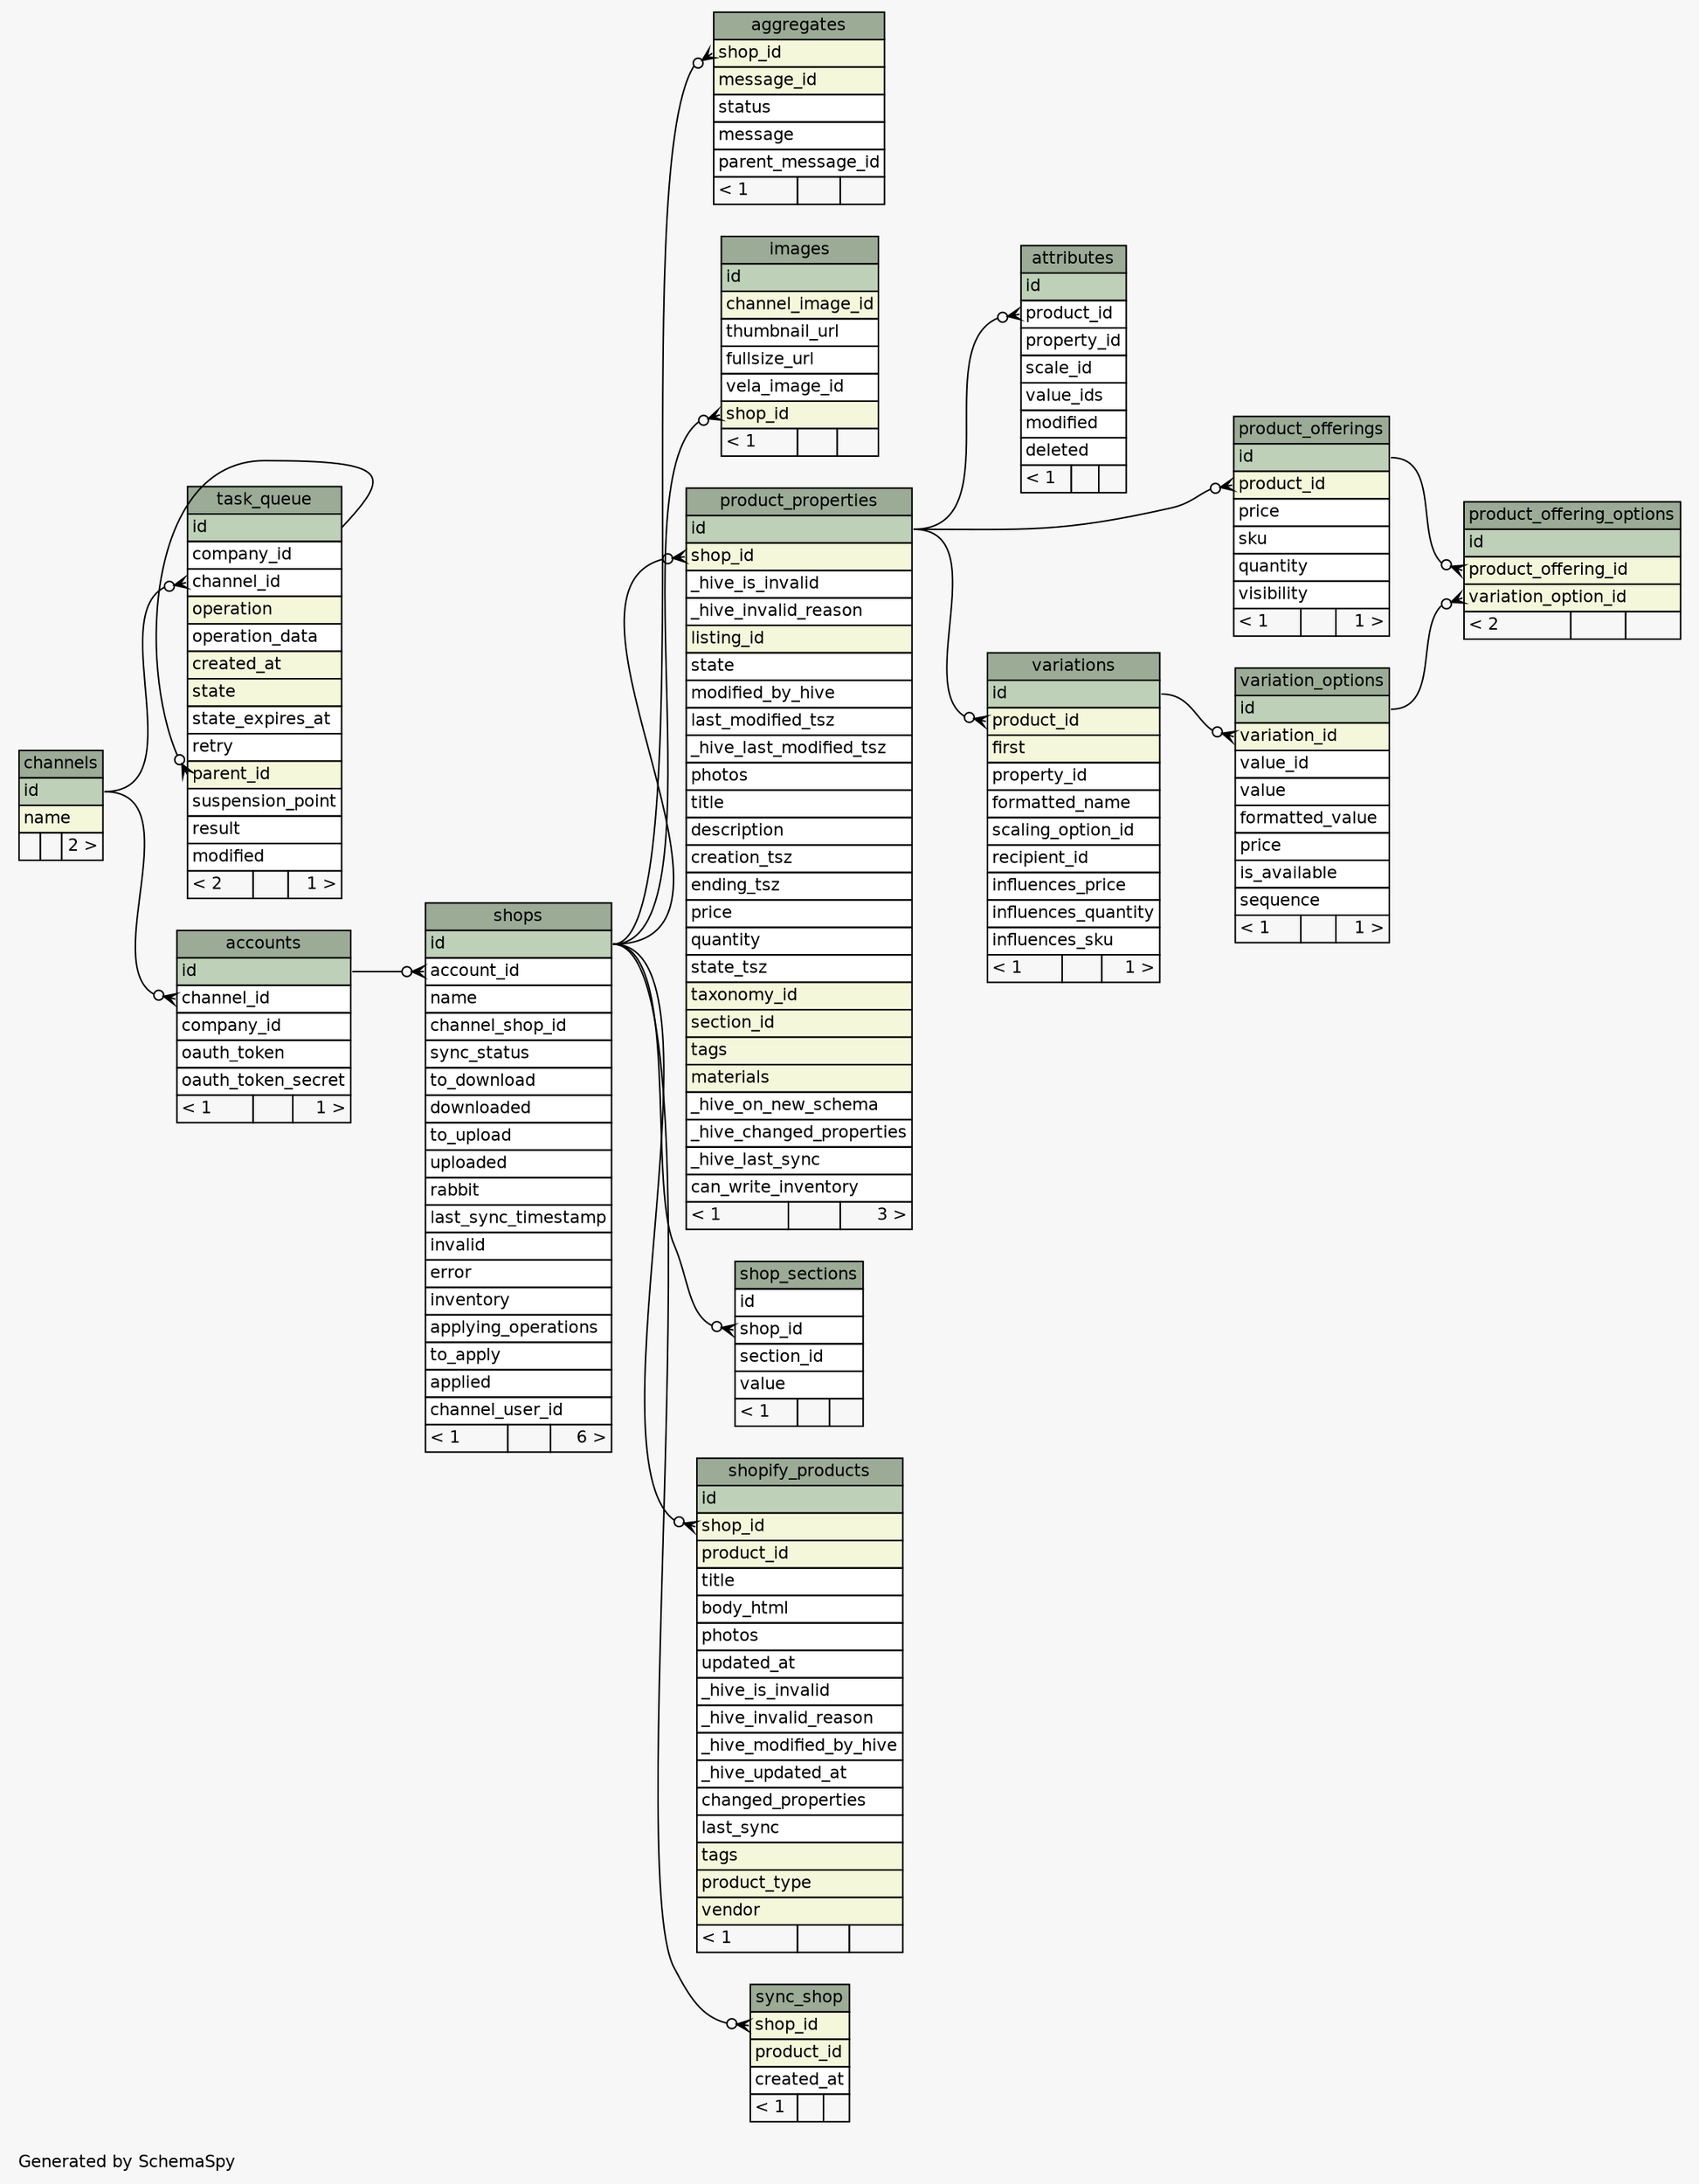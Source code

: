 // dot 2.40.1 on Linux 4.12.12-gentoo
// SchemaSpy rev 590
digraph "largeRelationshipsDiagram" {
  graph [
    rankdir="RL"
    bgcolor="#f7f7f7"
    label="\nGenerated by SchemaSpy"
    labeljust="l"
    nodesep="0.18"
    ranksep="0.46"
    fontname="Helvetica"
    fontsize="11"
  ];
  node [
    fontname="Helvetica"
    fontsize="11"
    shape="plaintext"
  ];
  edge [
    arrowsize="0.8"
  ];
  "accounts" [
    label=<
    <TABLE BORDER="0" CELLBORDER="1" CELLSPACING="0" BGCOLOR="#ffffff">
      <TR><TD COLSPAN="3" BGCOLOR="#9bab96" ALIGN="CENTER">accounts</TD></TR>
      <TR><TD PORT="id" COLSPAN="3" BGCOLOR="#bed1b8" ALIGN="LEFT">id</TD></TR>
      <TR><TD PORT="channel_id" COLSPAN="3" ALIGN="LEFT">channel_id</TD></TR>
      <TR><TD PORT="company_id" COLSPAN="3" ALIGN="LEFT">company_id</TD></TR>
      <TR><TD PORT="oauth_token" COLSPAN="3" ALIGN="LEFT">oauth_token</TD></TR>
      <TR><TD PORT="oauth_token_secret" COLSPAN="3" ALIGN="LEFT">oauth_token_secret</TD></TR>
      <TR><TD ALIGN="LEFT" BGCOLOR="#f7f7f7">&lt; 1</TD><TD ALIGN="RIGHT" BGCOLOR="#f7f7f7">  </TD><TD ALIGN="RIGHT" BGCOLOR="#f7f7f7">1 &gt;</TD></TR>
    </TABLE>>
    URL="tables/accounts.html"
    tooltip="accounts"
  ];
  "aggregates" [
    label=<
    <TABLE BORDER="0" CELLBORDER="1" CELLSPACING="0" BGCOLOR="#ffffff">
      <TR><TD COLSPAN="3" BGCOLOR="#9bab96" ALIGN="CENTER">aggregates</TD></TR>
      <TR><TD PORT="shop_id" COLSPAN="3" BGCOLOR="#f4f7da" ALIGN="LEFT">shop_id</TD></TR>
      <TR><TD PORT="message_id" COLSPAN="3" BGCOLOR="#f4f7da" ALIGN="LEFT">message_id</TD></TR>
      <TR><TD PORT="status" COLSPAN="3" ALIGN="LEFT">status</TD></TR>
      <TR><TD PORT="message" COLSPAN="3" ALIGN="LEFT">message</TD></TR>
      <TR><TD PORT="parent_message_id" COLSPAN="3" ALIGN="LEFT">parent_message_id</TD></TR>
      <TR><TD ALIGN="LEFT" BGCOLOR="#f7f7f7">&lt; 1</TD><TD ALIGN="RIGHT" BGCOLOR="#f7f7f7">  </TD><TD ALIGN="RIGHT" BGCOLOR="#f7f7f7">  </TD></TR>
    </TABLE>>
    URL="tables/aggregates.html"
    tooltip="aggregates"
  ];
  "attributes" [
    label=<
    <TABLE BORDER="0" CELLBORDER="1" CELLSPACING="0" BGCOLOR="#ffffff">
      <TR><TD COLSPAN="3" BGCOLOR="#9bab96" ALIGN="CENTER">attributes</TD></TR>
      <TR><TD PORT="id" COLSPAN="3" BGCOLOR="#bed1b8" ALIGN="LEFT">id</TD></TR>
      <TR><TD PORT="product_id" COLSPAN="3" ALIGN="LEFT">product_id</TD></TR>
      <TR><TD PORT="property_id" COLSPAN="3" ALIGN="LEFT">property_id</TD></TR>
      <TR><TD PORT="scale_id" COLSPAN="3" ALIGN="LEFT">scale_id</TD></TR>
      <TR><TD PORT="value_ids" COLSPAN="3" ALIGN="LEFT">value_ids</TD></TR>
      <TR><TD PORT="modified" COLSPAN="3" ALIGN="LEFT">modified</TD></TR>
      <TR><TD PORT="deleted" COLSPAN="3" ALIGN="LEFT">deleted</TD></TR>
      <TR><TD ALIGN="LEFT" BGCOLOR="#f7f7f7">&lt; 1</TD><TD ALIGN="RIGHT" BGCOLOR="#f7f7f7">  </TD><TD ALIGN="RIGHT" BGCOLOR="#f7f7f7">  </TD></TR>
    </TABLE>>
    URL="tables/attributes.html"
    tooltip="attributes"
  ];
  "channels" [
    label=<
    <TABLE BORDER="0" CELLBORDER="1" CELLSPACING="0" BGCOLOR="#ffffff">
      <TR><TD COLSPAN="3" BGCOLOR="#9bab96" ALIGN="CENTER">channels</TD></TR>
      <TR><TD PORT="id" COLSPAN="3" BGCOLOR="#bed1b8" ALIGN="LEFT">id</TD></TR>
      <TR><TD PORT="name" COLSPAN="3" BGCOLOR="#f4f7da" ALIGN="LEFT">name</TD></TR>
      <TR><TD ALIGN="LEFT" BGCOLOR="#f7f7f7">  </TD><TD ALIGN="RIGHT" BGCOLOR="#f7f7f7">  </TD><TD ALIGN="RIGHT" BGCOLOR="#f7f7f7">2 &gt;</TD></TR>
    </TABLE>>
    URL="tables/channels.html"
    tooltip="channels"
  ];
  "images" [
    label=<
    <TABLE BORDER="0" CELLBORDER="1" CELLSPACING="0" BGCOLOR="#ffffff">
      <TR><TD COLSPAN="3" BGCOLOR="#9bab96" ALIGN="CENTER">images</TD></TR>
      <TR><TD PORT="id" COLSPAN="3" BGCOLOR="#bed1b8" ALIGN="LEFT">id</TD></TR>
      <TR><TD PORT="channel_image_id" COLSPAN="3" BGCOLOR="#f4f7da" ALIGN="LEFT">channel_image_id</TD></TR>
      <TR><TD PORT="thumbnail_url" COLSPAN="3" ALIGN="LEFT">thumbnail_url</TD></TR>
      <TR><TD PORT="fullsize_url" COLSPAN="3" ALIGN="LEFT">fullsize_url</TD></TR>
      <TR><TD PORT="vela_image_id" COLSPAN="3" ALIGN="LEFT">vela_image_id</TD></TR>
      <TR><TD PORT="shop_id" COLSPAN="3" BGCOLOR="#f4f7da" ALIGN="LEFT">shop_id</TD></TR>
      <TR><TD ALIGN="LEFT" BGCOLOR="#f7f7f7">&lt; 1</TD><TD ALIGN="RIGHT" BGCOLOR="#f7f7f7">  </TD><TD ALIGN="RIGHT" BGCOLOR="#f7f7f7">  </TD></TR>
    </TABLE>>
    URL="tables/images.html"
    tooltip="images"
  ];
  "product_offering_options" [
    label=<
    <TABLE BORDER="0" CELLBORDER="1" CELLSPACING="0" BGCOLOR="#ffffff">
      <TR><TD COLSPAN="3" BGCOLOR="#9bab96" ALIGN="CENTER">product_offering_options</TD></TR>
      <TR><TD PORT="id" COLSPAN="3" BGCOLOR="#bed1b8" ALIGN="LEFT">id</TD></TR>
      <TR><TD PORT="product_offering_id" COLSPAN="3" BGCOLOR="#f4f7da" ALIGN="LEFT">product_offering_id</TD></TR>
      <TR><TD PORT="variation_option_id" COLSPAN="3" BGCOLOR="#f4f7da" ALIGN="LEFT">variation_option_id</TD></TR>
      <TR><TD ALIGN="LEFT" BGCOLOR="#f7f7f7">&lt; 2</TD><TD ALIGN="RIGHT" BGCOLOR="#f7f7f7">  </TD><TD ALIGN="RIGHT" BGCOLOR="#f7f7f7">  </TD></TR>
    </TABLE>>
    URL="tables/product_offering_options.html"
    tooltip="product_offering_options"
  ];
  "product_offerings" [
    label=<
    <TABLE BORDER="0" CELLBORDER="1" CELLSPACING="0" BGCOLOR="#ffffff">
      <TR><TD COLSPAN="3" BGCOLOR="#9bab96" ALIGN="CENTER">product_offerings</TD></TR>
      <TR><TD PORT="id" COLSPAN="3" BGCOLOR="#bed1b8" ALIGN="LEFT">id</TD></TR>
      <TR><TD PORT="product_id" COLSPAN="3" BGCOLOR="#f4f7da" ALIGN="LEFT">product_id</TD></TR>
      <TR><TD PORT="price" COLSPAN="3" ALIGN="LEFT">price</TD></TR>
      <TR><TD PORT="sku" COLSPAN="3" ALIGN="LEFT">sku</TD></TR>
      <TR><TD PORT="quantity" COLSPAN="3" ALIGN="LEFT">quantity</TD></TR>
      <TR><TD PORT="visibility" COLSPAN="3" ALIGN="LEFT">visibility</TD></TR>
      <TR><TD ALIGN="LEFT" BGCOLOR="#f7f7f7">&lt; 1</TD><TD ALIGN="RIGHT" BGCOLOR="#f7f7f7">  </TD><TD ALIGN="RIGHT" BGCOLOR="#f7f7f7">1 &gt;</TD></TR>
    </TABLE>>
    URL="tables/product_offerings.html"
    tooltip="product_offerings"
  ];
  "product_properties" [
    label=<
    <TABLE BORDER="0" CELLBORDER="1" CELLSPACING="0" BGCOLOR="#ffffff">
      <TR><TD COLSPAN="3" BGCOLOR="#9bab96" ALIGN="CENTER">product_properties</TD></TR>
      <TR><TD PORT="id" COLSPAN="3" BGCOLOR="#bed1b8" ALIGN="LEFT">id</TD></TR>
      <TR><TD PORT="shop_id" COLSPAN="3" BGCOLOR="#f4f7da" ALIGN="LEFT">shop_id</TD></TR>
      <TR><TD PORT="_hive_is_invalid" COLSPAN="3" ALIGN="LEFT">_hive_is_invalid</TD></TR>
      <TR><TD PORT="_hive_invalid_reason" COLSPAN="3" ALIGN="LEFT">_hive_invalid_reason</TD></TR>
      <TR><TD PORT="listing_id" COLSPAN="3" BGCOLOR="#f4f7da" ALIGN="LEFT">listing_id</TD></TR>
      <TR><TD PORT="state" COLSPAN="3" ALIGN="LEFT">state</TD></TR>
      <TR><TD PORT="modified_by_hive" COLSPAN="3" ALIGN="LEFT">modified_by_hive</TD></TR>
      <TR><TD PORT="last_modified_tsz" COLSPAN="3" ALIGN="LEFT">last_modified_tsz</TD></TR>
      <TR><TD PORT="_hive_last_modified_tsz" COLSPAN="3" ALIGN="LEFT">_hive_last_modified_tsz</TD></TR>
      <TR><TD PORT="photos" COLSPAN="3" ALIGN="LEFT">photos</TD></TR>
      <TR><TD PORT="title" COLSPAN="3" ALIGN="LEFT">title</TD></TR>
      <TR><TD PORT="description" COLSPAN="3" ALIGN="LEFT">description</TD></TR>
      <TR><TD PORT="creation_tsz" COLSPAN="3" ALIGN="LEFT">creation_tsz</TD></TR>
      <TR><TD PORT="ending_tsz" COLSPAN="3" ALIGN="LEFT">ending_tsz</TD></TR>
      <TR><TD PORT="price" COLSPAN="3" ALIGN="LEFT">price</TD></TR>
      <TR><TD PORT="quantity" COLSPAN="3" ALIGN="LEFT">quantity</TD></TR>
      <TR><TD PORT="state_tsz" COLSPAN="3" ALIGN="LEFT">state_tsz</TD></TR>
      <TR><TD PORT="taxonomy_id" COLSPAN="3" BGCOLOR="#f4f7da" ALIGN="LEFT">taxonomy_id</TD></TR>
      <TR><TD PORT="section_id" COLSPAN="3" BGCOLOR="#f4f7da" ALIGN="LEFT">section_id</TD></TR>
      <TR><TD PORT="tags" COLSPAN="3" BGCOLOR="#f4f7da" ALIGN="LEFT">tags</TD></TR>
      <TR><TD PORT="materials" COLSPAN="3" BGCOLOR="#f4f7da" ALIGN="LEFT">materials</TD></TR>
      <TR><TD PORT="_hive_on_new_schema" COLSPAN="3" ALIGN="LEFT">_hive_on_new_schema</TD></TR>
      <TR><TD PORT="_hive_changed_properties" COLSPAN="3" ALIGN="LEFT">_hive_changed_properties</TD></TR>
      <TR><TD PORT="_hive_last_sync" COLSPAN="3" ALIGN="LEFT">_hive_last_sync</TD></TR>
      <TR><TD PORT="can_write_inventory" COLSPAN="3" ALIGN="LEFT">can_write_inventory</TD></TR>
      <TR><TD ALIGN="LEFT" BGCOLOR="#f7f7f7">&lt; 1</TD><TD ALIGN="RIGHT" BGCOLOR="#f7f7f7">  </TD><TD ALIGN="RIGHT" BGCOLOR="#f7f7f7">3 &gt;</TD></TR>
    </TABLE>>
    URL="tables/product_properties.html"
    tooltip="product_properties"
  ];
  "shop_sections" [
    label=<
    <TABLE BORDER="0" CELLBORDER="1" CELLSPACING="0" BGCOLOR="#ffffff">
      <TR><TD COLSPAN="3" BGCOLOR="#9bab96" ALIGN="CENTER">shop_sections</TD></TR>
      <TR><TD PORT="id" COLSPAN="3" ALIGN="LEFT">id</TD></TR>
      <TR><TD PORT="shop_id" COLSPAN="3" ALIGN="LEFT">shop_id</TD></TR>
      <TR><TD PORT="section_id" COLSPAN="3" ALIGN="LEFT">section_id</TD></TR>
      <TR><TD PORT="value" COLSPAN="3" ALIGN="LEFT">value</TD></TR>
      <TR><TD ALIGN="LEFT" BGCOLOR="#f7f7f7">&lt; 1</TD><TD ALIGN="RIGHT" BGCOLOR="#f7f7f7">  </TD><TD ALIGN="RIGHT" BGCOLOR="#f7f7f7">  </TD></TR>
    </TABLE>>
    URL="tables/shop_sections.html"
    tooltip="shop_sections"
  ];
  "shopify_products" [
    label=<
    <TABLE BORDER="0" CELLBORDER="1" CELLSPACING="0" BGCOLOR="#ffffff">
      <TR><TD COLSPAN="3" BGCOLOR="#9bab96" ALIGN="CENTER">shopify_products</TD></TR>
      <TR><TD PORT="id" COLSPAN="3" BGCOLOR="#bed1b8" ALIGN="LEFT">id</TD></TR>
      <TR><TD PORT="shop_id" COLSPAN="3" BGCOLOR="#f4f7da" ALIGN="LEFT">shop_id</TD></TR>
      <TR><TD PORT="product_id" COLSPAN="3" BGCOLOR="#f4f7da" ALIGN="LEFT">product_id</TD></TR>
      <TR><TD PORT="title" COLSPAN="3" ALIGN="LEFT">title</TD></TR>
      <TR><TD PORT="body_html" COLSPAN="3" ALIGN="LEFT">body_html</TD></TR>
      <TR><TD PORT="photos" COLSPAN="3" ALIGN="LEFT">photos</TD></TR>
      <TR><TD PORT="updated_at" COLSPAN="3" ALIGN="LEFT">updated_at</TD></TR>
      <TR><TD PORT="_hive_is_invalid" COLSPAN="3" ALIGN="LEFT">_hive_is_invalid</TD></TR>
      <TR><TD PORT="_hive_invalid_reason" COLSPAN="3" ALIGN="LEFT">_hive_invalid_reason</TD></TR>
      <TR><TD PORT="_hive_modified_by_hive" COLSPAN="3" ALIGN="LEFT">_hive_modified_by_hive</TD></TR>
      <TR><TD PORT="_hive_updated_at" COLSPAN="3" ALIGN="LEFT">_hive_updated_at</TD></TR>
      <TR><TD PORT="changed_properties" COLSPAN="3" ALIGN="LEFT">changed_properties</TD></TR>
      <TR><TD PORT="last_sync" COLSPAN="3" ALIGN="LEFT">last_sync</TD></TR>
      <TR><TD PORT="tags" COLSPAN="3" BGCOLOR="#f4f7da" ALIGN="LEFT">tags</TD></TR>
      <TR><TD PORT="product_type" COLSPAN="3" BGCOLOR="#f4f7da" ALIGN="LEFT">product_type</TD></TR>
      <TR><TD PORT="vendor" COLSPAN="3" BGCOLOR="#f4f7da" ALIGN="LEFT">vendor</TD></TR>
      <TR><TD ALIGN="LEFT" BGCOLOR="#f7f7f7">&lt; 1</TD><TD ALIGN="RIGHT" BGCOLOR="#f7f7f7">  </TD><TD ALIGN="RIGHT" BGCOLOR="#f7f7f7">  </TD></TR>
    </TABLE>>
    URL="tables/shopify_products.html"
    tooltip="shopify_products"
  ];
  "shops" [
    label=<
    <TABLE BORDER="0" CELLBORDER="1" CELLSPACING="0" BGCOLOR="#ffffff">
      <TR><TD COLSPAN="3" BGCOLOR="#9bab96" ALIGN="CENTER">shops</TD></TR>
      <TR><TD PORT="id" COLSPAN="3" BGCOLOR="#bed1b8" ALIGN="LEFT">id</TD></TR>
      <TR><TD PORT="account_id" COLSPAN="3" ALIGN="LEFT">account_id</TD></TR>
      <TR><TD PORT="name" COLSPAN="3" ALIGN="LEFT">name</TD></TR>
      <TR><TD PORT="channel_shop_id" COLSPAN="3" ALIGN="LEFT">channel_shop_id</TD></TR>
      <TR><TD PORT="sync_status" COLSPAN="3" ALIGN="LEFT">sync_status</TD></TR>
      <TR><TD PORT="to_download" COLSPAN="3" ALIGN="LEFT">to_download</TD></TR>
      <TR><TD PORT="downloaded" COLSPAN="3" ALIGN="LEFT">downloaded</TD></TR>
      <TR><TD PORT="to_upload" COLSPAN="3" ALIGN="LEFT">to_upload</TD></TR>
      <TR><TD PORT="uploaded" COLSPAN="3" ALIGN="LEFT">uploaded</TD></TR>
      <TR><TD PORT="rabbit" COLSPAN="3" ALIGN="LEFT">rabbit</TD></TR>
      <TR><TD PORT="last_sync_timestamp" COLSPAN="3" ALIGN="LEFT">last_sync_timestamp</TD></TR>
      <TR><TD PORT="invalid" COLSPAN="3" ALIGN="LEFT">invalid</TD></TR>
      <TR><TD PORT="error" COLSPAN="3" ALIGN="LEFT">error</TD></TR>
      <TR><TD PORT="inventory" COLSPAN="3" ALIGN="LEFT">inventory</TD></TR>
      <TR><TD PORT="applying_operations" COLSPAN="3" ALIGN="LEFT">applying_operations</TD></TR>
      <TR><TD PORT="to_apply" COLSPAN="3" ALIGN="LEFT">to_apply</TD></TR>
      <TR><TD PORT="applied" COLSPAN="3" ALIGN="LEFT">applied</TD></TR>
      <TR><TD PORT="channel_user_id" COLSPAN="3" ALIGN="LEFT">channel_user_id</TD></TR>
      <TR><TD ALIGN="LEFT" BGCOLOR="#f7f7f7">&lt; 1</TD><TD ALIGN="RIGHT" BGCOLOR="#f7f7f7">  </TD><TD ALIGN="RIGHT" BGCOLOR="#f7f7f7">6 &gt;</TD></TR>
    </TABLE>>
    URL="tables/shops.html"
    tooltip="shops"
  ];
  "sync_shop" [
    label=<
    <TABLE BORDER="0" CELLBORDER="1" CELLSPACING="0" BGCOLOR="#ffffff">
      <TR><TD COLSPAN="3" BGCOLOR="#9bab96" ALIGN="CENTER">sync_shop</TD></TR>
      <TR><TD PORT="shop_id" COLSPAN="3" BGCOLOR="#f4f7da" ALIGN="LEFT">shop_id</TD></TR>
      <TR><TD PORT="product_id" COLSPAN="3" BGCOLOR="#f4f7da" ALIGN="LEFT">product_id</TD></TR>
      <TR><TD PORT="created_at" COLSPAN="3" ALIGN="LEFT">created_at</TD></TR>
      <TR><TD ALIGN="LEFT" BGCOLOR="#f7f7f7">&lt; 1</TD><TD ALIGN="RIGHT" BGCOLOR="#f7f7f7">  </TD><TD ALIGN="RIGHT" BGCOLOR="#f7f7f7">  </TD></TR>
    </TABLE>>
    URL="tables/sync_shop.html"
    tooltip="sync_shop"
  ];
  "task_queue" [
    label=<
    <TABLE BORDER="0" CELLBORDER="1" CELLSPACING="0" BGCOLOR="#ffffff">
      <TR><TD COLSPAN="3" BGCOLOR="#9bab96" ALIGN="CENTER">task_queue</TD></TR>
      <TR><TD PORT="id" COLSPAN="3" BGCOLOR="#bed1b8" ALIGN="LEFT">id</TD></TR>
      <TR><TD PORT="company_id" COLSPAN="3" ALIGN="LEFT">company_id</TD></TR>
      <TR><TD PORT="channel_id" COLSPAN="3" ALIGN="LEFT">channel_id</TD></TR>
      <TR><TD PORT="operation" COLSPAN="3" BGCOLOR="#f4f7da" ALIGN="LEFT">operation</TD></TR>
      <TR><TD PORT="operation_data" COLSPAN="3" ALIGN="LEFT">operation_data</TD></TR>
      <TR><TD PORT="created_at" COLSPAN="3" BGCOLOR="#f4f7da" ALIGN="LEFT">created_at</TD></TR>
      <TR><TD PORT="state" COLSPAN="3" BGCOLOR="#f4f7da" ALIGN="LEFT">state</TD></TR>
      <TR><TD PORT="state_expires_at" COLSPAN="3" ALIGN="LEFT">state_expires_at</TD></TR>
      <TR><TD PORT="retry" COLSPAN="3" ALIGN="LEFT">retry</TD></TR>
      <TR><TD PORT="parent_id" COLSPAN="3" BGCOLOR="#f4f7da" ALIGN="LEFT">parent_id</TD></TR>
      <TR><TD PORT="suspension_point" COLSPAN="3" ALIGN="LEFT">suspension_point</TD></TR>
      <TR><TD PORT="result" COLSPAN="3" ALIGN="LEFT">result</TD></TR>
      <TR><TD PORT="modified" COLSPAN="3" ALIGN="LEFT">modified</TD></TR>
      <TR><TD ALIGN="LEFT" BGCOLOR="#f7f7f7">&lt; 2</TD><TD ALIGN="RIGHT" BGCOLOR="#f7f7f7">  </TD><TD ALIGN="RIGHT" BGCOLOR="#f7f7f7">1 &gt;</TD></TR>
    </TABLE>>
    URL="tables/task_queue.html"
    tooltip="task_queue"
  ];
  "variation_options" [
    label=<
    <TABLE BORDER="0" CELLBORDER="1" CELLSPACING="0" BGCOLOR="#ffffff">
      <TR><TD COLSPAN="3" BGCOLOR="#9bab96" ALIGN="CENTER">variation_options</TD></TR>
      <TR><TD PORT="id" COLSPAN="3" BGCOLOR="#bed1b8" ALIGN="LEFT">id</TD></TR>
      <TR><TD PORT="variation_id" COLSPAN="3" BGCOLOR="#f4f7da" ALIGN="LEFT">variation_id</TD></TR>
      <TR><TD PORT="value_id" COLSPAN="3" ALIGN="LEFT">value_id</TD></TR>
      <TR><TD PORT="value" COLSPAN="3" ALIGN="LEFT">value</TD></TR>
      <TR><TD PORT="formatted_value" COLSPAN="3" ALIGN="LEFT">formatted_value</TD></TR>
      <TR><TD PORT="price" COLSPAN="3" ALIGN="LEFT">price</TD></TR>
      <TR><TD PORT="is_available" COLSPAN="3" ALIGN="LEFT">is_available</TD></TR>
      <TR><TD PORT="sequence" COLSPAN="3" ALIGN="LEFT">sequence</TD></TR>
      <TR><TD ALIGN="LEFT" BGCOLOR="#f7f7f7">&lt; 1</TD><TD ALIGN="RIGHT" BGCOLOR="#f7f7f7">  </TD><TD ALIGN="RIGHT" BGCOLOR="#f7f7f7">1 &gt;</TD></TR>
    </TABLE>>
    URL="tables/variation_options.html"
    tooltip="variation_options"
  ];
  "variations" [
    label=<
    <TABLE BORDER="0" CELLBORDER="1" CELLSPACING="0" BGCOLOR="#ffffff">
      <TR><TD COLSPAN="3" BGCOLOR="#9bab96" ALIGN="CENTER">variations</TD></TR>
      <TR><TD PORT="id" COLSPAN="3" BGCOLOR="#bed1b8" ALIGN="LEFT">id</TD></TR>
      <TR><TD PORT="product_id" COLSPAN="3" BGCOLOR="#f4f7da" ALIGN="LEFT">product_id</TD></TR>
      <TR><TD PORT="first" COLSPAN="3" BGCOLOR="#f4f7da" ALIGN="LEFT">first</TD></TR>
      <TR><TD PORT="property_id" COLSPAN="3" ALIGN="LEFT">property_id</TD></TR>
      <TR><TD PORT="formatted_name" COLSPAN="3" ALIGN="LEFT">formatted_name</TD></TR>
      <TR><TD PORT="scaling_option_id" COLSPAN="3" ALIGN="LEFT">scaling_option_id</TD></TR>
      <TR><TD PORT="recipient_id" COLSPAN="3" ALIGN="LEFT">recipient_id</TD></TR>
      <TR><TD PORT="influences_price" COLSPAN="3" ALIGN="LEFT">influences_price</TD></TR>
      <TR><TD PORT="influences_quantity" COLSPAN="3" ALIGN="LEFT">influences_quantity</TD></TR>
      <TR><TD PORT="influences_sku" COLSPAN="3" ALIGN="LEFT">influences_sku</TD></TR>
      <TR><TD ALIGN="LEFT" BGCOLOR="#f7f7f7">&lt; 1</TD><TD ALIGN="RIGHT" BGCOLOR="#f7f7f7">  </TD><TD ALIGN="RIGHT" BGCOLOR="#f7f7f7">1 &gt;</TD></TR>
    </TABLE>>
    URL="tables/variations.html"
    tooltip="variations"
  ];
  "accounts":"channel_id":w -> "channels":"id":e [arrowhead=none dir=back arrowtail=crowodot];
  "aggregates":"shop_id":w -> "shops":"id":e [arrowhead=none dir=back arrowtail=crowodot];
  "attributes":"product_id":w -> "product_properties":"id":e [arrowhead=none dir=back arrowtail=crowodot];
  "images":"shop_id":w -> "shops":"id":e [arrowhead=none dir=back arrowtail=crowodot];
  "product_offering_options":"product_offering_id":w -> "product_offerings":"id":e [arrowhead=none dir=back arrowtail=crowodot];
  "product_offering_options":"variation_option_id":w -> "variation_options":"id":e [arrowhead=none dir=back arrowtail=crowodot];
  "product_offerings":"product_id":w -> "product_properties":"id":e [arrowhead=none dir=back arrowtail=crowodot];
  "product_properties":"shop_id":w -> "shops":"id":e [arrowhead=none dir=back arrowtail=crowodot];
  "shop_sections":"shop_id":w -> "shops":"id":e [arrowhead=none dir=back arrowtail=crowodot];
  "shopify_products":"shop_id":w -> "shops":"id":e [arrowhead=none dir=back arrowtail=crowodot];
  "shops":"account_id":w -> "accounts":"id":e [arrowhead=none dir=back arrowtail=crowodot];
  "sync_shop":"shop_id":w -> "shops":"id":e [arrowhead=none dir=back arrowtail=crowodot];
  "task_queue":"channel_id":w -> "channels":"id":e [arrowhead=none dir=back arrowtail=crowodot];
  "task_queue":"parent_id":w -> "task_queue":"id":e [arrowhead=none dir=back arrowtail=crowodot];
  "variation_options":"variation_id":w -> "variations":"id":e [arrowhead=none dir=back arrowtail=crowodot];
  "variations":"product_id":w -> "product_properties":"id":e [arrowhead=none dir=back arrowtail=crowodot];
}
